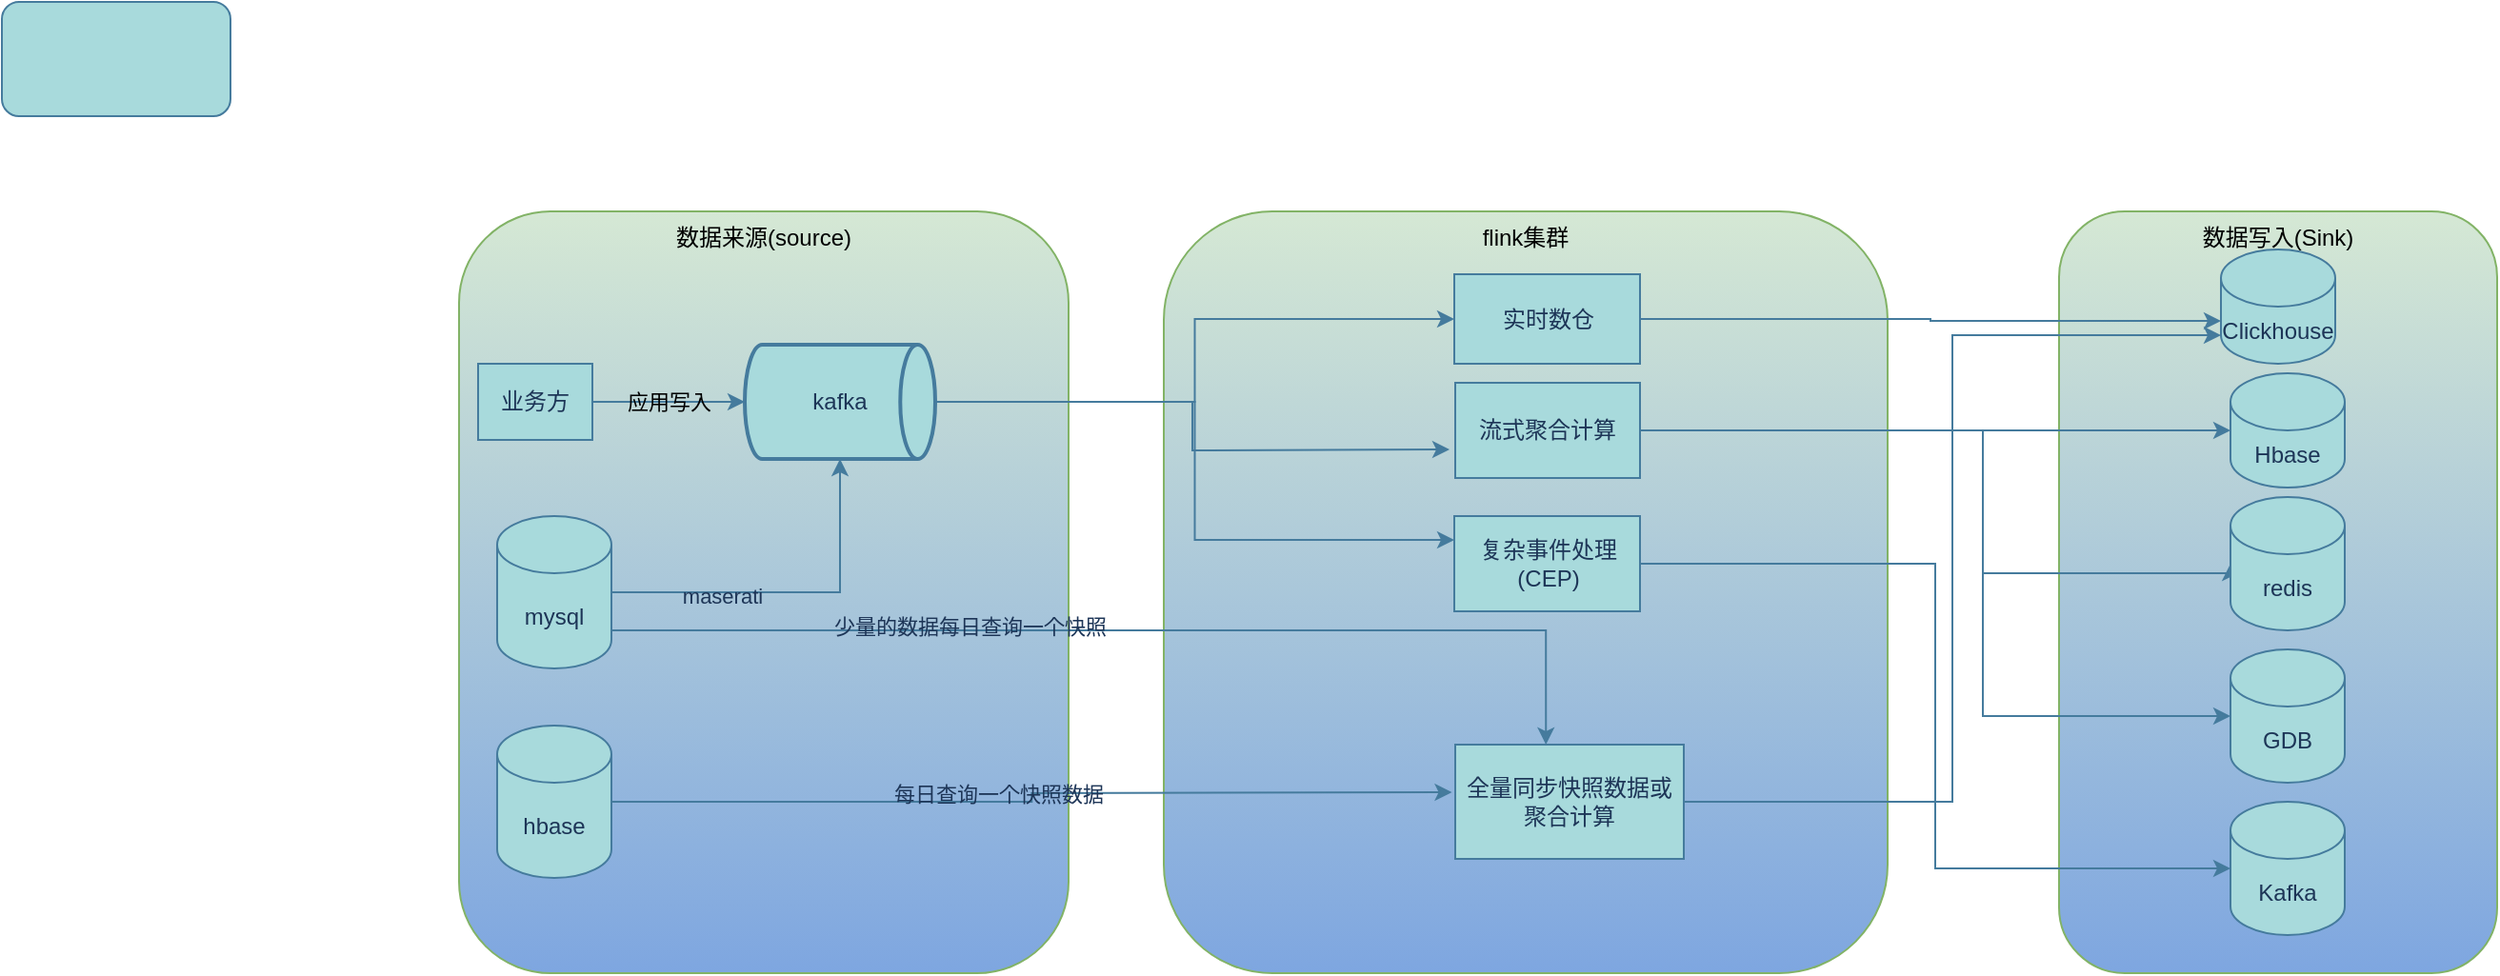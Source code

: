 <mxfile version="21.6.3" type="github">
  <diagram name="第 1 页" id="94hxMQf1f1ccbsNXS2pD">
    <mxGraphModel dx="2318" dy="797" grid="1" gridSize="10" guides="1" tooltips="1" connect="1" arrows="1" fold="1" page="1" pageScale="1" pageWidth="850" pageHeight="1100" math="0" shadow="0">
      <root>
        <mxCell id="0" />
        <mxCell id="1" parent="0" />
        <mxCell id="egGiUPq1Yu2xdMAI3CKH-1" value="flink集群" style="rounded=1;whiteSpace=wrap;html=1;verticalAlign=top;labelBackgroundColor=none;fillColor=#d5e8d4;strokeColor=#82b366;labelBorderColor=none;gradientColor=#7EA6E0;" vertex="1" parent="1">
          <mxGeometry x="390" y="160" width="380" height="400" as="geometry" />
        </mxCell>
        <mxCell id="egGiUPq1Yu2xdMAI3CKH-18" value="数据来源(source)" style="rounded=1;whiteSpace=wrap;html=1;verticalAlign=top;labelBackgroundColor=none;fillColor=#d5e8d4;strokeColor=#82b366;labelBorderColor=none;gradientColor=#7EA6E0;" vertex="1" parent="1">
          <mxGeometry x="20" y="160" width="320" height="400" as="geometry" />
        </mxCell>
        <mxCell id="egGiUPq1Yu2xdMAI3CKH-26" style="edgeStyle=orthogonalEdgeStyle;rounded=0;orthogonalLoop=1;jettySize=auto;html=1;labelBackgroundColor=none;strokeColor=#457B9D;fontColor=default;labelBorderColor=none;" edge="1" parent="1" source="egGiUPq1Yu2xdMAI3CKH-19" target="egGiUPq1Yu2xdMAI3CKH-21">
          <mxGeometry relative="1" as="geometry" />
        </mxCell>
        <mxCell id="egGiUPq1Yu2xdMAI3CKH-27" value="maserati" style="edgeLabel;html=1;align=center;verticalAlign=middle;resizable=0;points=[];labelBackgroundColor=none;fontColor=#1D3557;labelBorderColor=none;" vertex="1" connectable="0" parent="egGiUPq1Yu2xdMAI3CKH-26">
          <mxGeometry x="-0.39" y="-2" relative="1" as="geometry">
            <mxPoint as="offset" />
          </mxGeometry>
        </mxCell>
        <mxCell id="egGiUPq1Yu2xdMAI3CKH-31" style="edgeStyle=orthogonalEdgeStyle;rounded=0;orthogonalLoop=1;jettySize=auto;html=1;entryX=0.5;entryY=0;entryDx=0;entryDy=0;labelBackgroundColor=none;strokeColor=#457B9D;fontColor=default;labelBorderColor=none;" edge="1" parent="1" source="egGiUPq1Yu2xdMAI3CKH-19">
          <mxGeometry relative="1" as="geometry">
            <mxPoint x="590.625" y="440" as="targetPoint" />
            <Array as="points">
              <mxPoint x="591" y="380" />
            </Array>
          </mxGeometry>
        </mxCell>
        <mxCell id="egGiUPq1Yu2xdMAI3CKH-32" value="少量的数据每日查询一个快照" style="edgeLabel;html=1;align=center;verticalAlign=middle;resizable=0;points=[];labelBackgroundColor=none;fontColor=#1D3557;labelBorderColor=none;" vertex="1" connectable="0" parent="egGiUPq1Yu2xdMAI3CKH-31">
          <mxGeometry x="-0.318" y="2" relative="1" as="geometry">
            <mxPoint as="offset" />
          </mxGeometry>
        </mxCell>
        <mxCell id="egGiUPq1Yu2xdMAI3CKH-19" value="mysql" style="shape=cylinder3;whiteSpace=wrap;html=1;boundedLbl=1;backgroundOutline=1;size=15;labelBackgroundColor=none;fillColor=#A8DADC;strokeColor=#457B9D;fontColor=#1D3557;labelBorderColor=none;" vertex="1" parent="1">
          <mxGeometry x="40" y="320" width="60" height="80" as="geometry" />
        </mxCell>
        <mxCell id="egGiUPq1Yu2xdMAI3CKH-30" style="edgeStyle=orthogonalEdgeStyle;rounded=0;orthogonalLoop=1;jettySize=auto;html=1;labelBackgroundColor=none;strokeColor=#457B9D;fontColor=default;labelBorderColor=none;" edge="1" parent="1" source="egGiUPq1Yu2xdMAI3CKH-20">
          <mxGeometry relative="1" as="geometry">
            <mxPoint x="541.25" y="465" as="targetPoint" />
          </mxGeometry>
        </mxCell>
        <mxCell id="egGiUPq1Yu2xdMAI3CKH-33" value="每日查询一个快照数据" style="edgeLabel;html=1;align=center;verticalAlign=middle;resizable=0;points=[];labelBackgroundColor=none;fontColor=#1D3557;labelBorderColor=none;" vertex="1" connectable="0" parent="egGiUPq1Yu2xdMAI3CKH-30">
          <mxGeometry x="-0.092" y="4" relative="1" as="geometry">
            <mxPoint as="offset" />
          </mxGeometry>
        </mxCell>
        <mxCell id="egGiUPq1Yu2xdMAI3CKH-20" value="hbase" style="shape=cylinder3;whiteSpace=wrap;html=1;boundedLbl=1;backgroundOutline=1;size=15;labelBackgroundColor=none;fillColor=#A8DADC;strokeColor=#457B9D;fontColor=#1D3557;labelBorderColor=none;" vertex="1" parent="1">
          <mxGeometry x="40" y="430" width="60" height="80" as="geometry" />
        </mxCell>
        <mxCell id="egGiUPq1Yu2xdMAI3CKH-29" style="edgeStyle=orthogonalEdgeStyle;rounded=0;orthogonalLoop=1;jettySize=auto;html=1;entryX=0;entryY=0.5;entryDx=0;entryDy=0;labelBackgroundColor=none;strokeColor=#457B9D;fontColor=default;labelBorderColor=none;" edge="1" parent="1" source="egGiUPq1Yu2xdMAI3CKH-21" target="egGiUPq1Yu2xdMAI3CKH-8">
          <mxGeometry relative="1" as="geometry" />
        </mxCell>
        <mxCell id="egGiUPq1Yu2xdMAI3CKH-35" style="edgeStyle=orthogonalEdgeStyle;rounded=0;orthogonalLoop=1;jettySize=auto;html=1;labelBackgroundColor=none;strokeColor=#457B9D;fontColor=default;labelBorderColor=none;" edge="1" parent="1" source="egGiUPq1Yu2xdMAI3CKH-21">
          <mxGeometry relative="1" as="geometry">
            <mxPoint x="540" y="285" as="targetPoint" />
          </mxGeometry>
        </mxCell>
        <mxCell id="egGiUPq1Yu2xdMAI3CKH-63" style="edgeStyle=orthogonalEdgeStyle;rounded=0;orthogonalLoop=1;jettySize=auto;html=1;entryX=0;entryY=0.25;entryDx=0;entryDy=0;labelBackgroundColor=none;strokeColor=#457B9D;fontColor=default;labelBorderColor=none;" edge="1" parent="1" source="egGiUPq1Yu2xdMAI3CKH-21" target="egGiUPq1Yu2xdMAI3CKH-61">
          <mxGeometry relative="1" as="geometry" />
        </mxCell>
        <mxCell id="egGiUPq1Yu2xdMAI3CKH-21" value="kafka" style="strokeWidth=2;html=1;shape=mxgraph.flowchart.direct_data;whiteSpace=wrap;labelBackgroundColor=none;fillColor=#A8DADC;strokeColor=#457B9D;fontColor=#1D3557;labelBorderColor=none;" vertex="1" parent="1">
          <mxGeometry x="170" y="230" width="100" height="60" as="geometry" />
        </mxCell>
        <mxCell id="egGiUPq1Yu2xdMAI3CKH-25" value="应用写入" style="edgeStyle=orthogonalEdgeStyle;rounded=0;orthogonalLoop=1;jettySize=auto;html=1;labelBackgroundColor=none;strokeColor=#457B9D;fontColor=default;labelBorderColor=none;" edge="1" parent="1" source="egGiUPq1Yu2xdMAI3CKH-23" target="egGiUPq1Yu2xdMAI3CKH-21">
          <mxGeometry relative="1" as="geometry" />
        </mxCell>
        <mxCell id="egGiUPq1Yu2xdMAI3CKH-23" value="业务方" style="rounded=0;whiteSpace=wrap;html=1;labelBackgroundColor=none;fillColor=#A8DADC;strokeColor=#457B9D;fontColor=#1D3557;labelBorderColor=none;" vertex="1" parent="1">
          <mxGeometry x="30" y="240" width="60" height="40" as="geometry" />
        </mxCell>
        <mxCell id="egGiUPq1Yu2xdMAI3CKH-48" value="数据写入(Sink)" style="rounded=1;whiteSpace=wrap;html=1;verticalAlign=top;labelBackgroundColor=none;fillColor=#d5e8d4;strokeColor=#82b366;labelBorderColor=none;gradientColor=#7EA6E0;" vertex="1" parent="1">
          <mxGeometry x="860" y="160" width="230" height="400" as="geometry" />
        </mxCell>
        <mxCell id="egGiUPq1Yu2xdMAI3CKH-49" value="Clickhouse" style="shape=cylinder3;whiteSpace=wrap;html=1;boundedLbl=1;backgroundOutline=1;size=15;labelBackgroundColor=none;fillColor=#A8DADC;strokeColor=#457B9D;fontColor=#1D3557;labelBorderColor=none;" vertex="1" parent="1">
          <mxGeometry x="945" y="180" width="60" height="60" as="geometry" />
        </mxCell>
        <mxCell id="egGiUPq1Yu2xdMAI3CKH-58" value="Kafka" style="shape=cylinder3;whiteSpace=wrap;html=1;boundedLbl=1;backgroundOutline=1;size=15;labelBackgroundColor=none;fillColor=#A8DADC;strokeColor=#457B9D;fontColor=#1D3557;labelBorderColor=none;" vertex="1" parent="1">
          <mxGeometry x="950" y="470" width="60" height="70" as="geometry" />
        </mxCell>
        <mxCell id="egGiUPq1Yu2xdMAI3CKH-64" style="edgeStyle=orthogonalEdgeStyle;rounded=0;orthogonalLoop=1;jettySize=auto;html=1;entryX=0;entryY=0.5;entryDx=0;entryDy=0;entryPerimeter=0;labelBackgroundColor=none;strokeColor=#457B9D;fontColor=default;labelBorderColor=none;" edge="1" parent="1" source="egGiUPq1Yu2xdMAI3CKH-61" target="egGiUPq1Yu2xdMAI3CKH-58">
          <mxGeometry relative="1" as="geometry" />
        </mxCell>
        <mxCell id="egGiUPq1Yu2xdMAI3CKH-61" value="复杂事件处理(CEP)" style="rounded=0;whiteSpace=wrap;html=1;labelBackgroundColor=none;fillColor=#A8DADC;strokeColor=#457B9D;fontColor=#1D3557;labelBorderColor=none;" vertex="1" parent="1">
          <mxGeometry x="542.5" y="320" width="97.5" height="50" as="geometry" />
        </mxCell>
        <mxCell id="egGiUPq1Yu2xdMAI3CKH-62" value="" style="endArrow=classic;html=1;rounded=0;entryX=0;entryY=0.5;entryDx=0;entryDy=0;entryPerimeter=0;labelBackgroundColor=none;strokeColor=#457B9D;fontColor=default;labelBorderColor=none;" edge="1" parent="1" target="egGiUPq1Yu2xdMAI3CKH-8">
          <mxGeometry width="50" height="50" relative="1" as="geometry">
            <mxPoint x="600" y="230" as="sourcePoint" />
            <mxPoint x="945" y="220" as="targetPoint" />
          </mxGeometry>
        </mxCell>
        <mxCell id="egGiUPq1Yu2xdMAI3CKH-65" style="edgeStyle=orthogonalEdgeStyle;rounded=0;orthogonalLoop=1;jettySize=auto;html=1;entryX=0;entryY=0;entryDx=0;entryDy=37.5;entryPerimeter=0;labelBackgroundColor=none;strokeColor=#457B9D;fontColor=default;labelBorderColor=none;" edge="1" parent="1" source="egGiUPq1Yu2xdMAI3CKH-8" target="egGiUPq1Yu2xdMAI3CKH-49">
          <mxGeometry relative="1" as="geometry" />
        </mxCell>
        <mxCell id="egGiUPq1Yu2xdMAI3CKH-8" value="实时数仓" style="rounded=0;whiteSpace=wrap;html=1;labelBackgroundColor=none;fillColor=#A8DADC;strokeColor=#457B9D;fontColor=#1D3557;labelBorderColor=none;" vertex="1" parent="1">
          <mxGeometry x="542.5" y="193" width="97.5" height="47" as="geometry" />
        </mxCell>
        <mxCell id="egGiUPq1Yu2xdMAI3CKH-77" style="edgeStyle=orthogonalEdgeStyle;rounded=0;orthogonalLoop=1;jettySize=auto;html=1;labelBackgroundColor=none;strokeColor=#457B9D;fontColor=default;labelBorderColor=none;" edge="1" parent="1" source="egGiUPq1Yu2xdMAI3CKH-75" target="egGiUPq1Yu2xdMAI3CKH-76">
          <mxGeometry relative="1" as="geometry" />
        </mxCell>
        <mxCell id="egGiUPq1Yu2xdMAI3CKH-79" style="edgeStyle=orthogonalEdgeStyle;rounded=0;orthogonalLoop=1;jettySize=auto;html=1;entryX=0;entryY=0.5;entryDx=0;entryDy=0;entryPerimeter=0;labelBackgroundColor=none;strokeColor=#457B9D;fontColor=default;labelBorderColor=none;" edge="1" parent="1" source="egGiUPq1Yu2xdMAI3CKH-75" target="egGiUPq1Yu2xdMAI3CKH-78">
          <mxGeometry relative="1" as="geometry">
            <Array as="points">
              <mxPoint x="820" y="275" />
              <mxPoint x="820" y="350" />
              <mxPoint x="950" y="350" />
            </Array>
          </mxGeometry>
        </mxCell>
        <mxCell id="egGiUPq1Yu2xdMAI3CKH-81" style="edgeStyle=orthogonalEdgeStyle;rounded=0;orthogonalLoop=1;jettySize=auto;html=1;entryX=0;entryY=0.5;entryDx=0;entryDy=0;entryPerimeter=0;labelBackgroundColor=none;strokeColor=#457B9D;fontColor=default;labelBorderColor=none;" edge="1" parent="1" source="egGiUPq1Yu2xdMAI3CKH-75" target="egGiUPq1Yu2xdMAI3CKH-80">
          <mxGeometry relative="1" as="geometry">
            <Array as="points">
              <mxPoint x="820" y="275" />
              <mxPoint x="820" y="425" />
            </Array>
          </mxGeometry>
        </mxCell>
        <mxCell id="egGiUPq1Yu2xdMAI3CKH-75" value="流式聚合计算" style="rounded=0;whiteSpace=wrap;html=1;labelBackgroundColor=none;fillColor=#A8DADC;strokeColor=#457B9D;fontColor=#1D3557;labelBorderColor=none;" vertex="1" parent="1">
          <mxGeometry x="543" y="250" width="97" height="50" as="geometry" />
        </mxCell>
        <mxCell id="egGiUPq1Yu2xdMAI3CKH-76" value="Hbase" style="shape=cylinder3;whiteSpace=wrap;html=1;boundedLbl=1;backgroundOutline=1;size=15;labelBackgroundColor=none;fillColor=#A8DADC;strokeColor=#457B9D;fontColor=#1D3557;labelBorderColor=none;" vertex="1" parent="1">
          <mxGeometry x="950" y="245" width="60" height="60" as="geometry" />
        </mxCell>
        <mxCell id="egGiUPq1Yu2xdMAI3CKH-78" value="redis" style="shape=cylinder3;whiteSpace=wrap;html=1;boundedLbl=1;backgroundOutline=1;size=15;labelBackgroundColor=none;fillColor=#A8DADC;strokeColor=#457B9D;fontColor=#1D3557;labelBorderColor=none;" vertex="1" parent="1">
          <mxGeometry x="950" y="310" width="60" height="70" as="geometry" />
        </mxCell>
        <mxCell id="egGiUPq1Yu2xdMAI3CKH-80" value="GDB" style="shape=cylinder3;whiteSpace=wrap;html=1;boundedLbl=1;backgroundOutline=1;size=15;labelBackgroundColor=none;fillColor=#A8DADC;strokeColor=#457B9D;fontColor=#1D3557;labelBorderColor=none;" vertex="1" parent="1">
          <mxGeometry x="950" y="390" width="60" height="70" as="geometry" />
        </mxCell>
        <mxCell id="egGiUPq1Yu2xdMAI3CKH-83" value="" style="rounded=1;whiteSpace=wrap;html=1;strokeColor=#457B9D;fontColor=#1D3557;fillColor=#A8DADC;" vertex="1" parent="1">
          <mxGeometry x="-220" y="50" width="120" height="60" as="geometry" />
        </mxCell>
        <mxCell id="egGiUPq1Yu2xdMAI3CKH-86" style="edgeStyle=orthogonalEdgeStyle;rounded=0;orthogonalLoop=1;jettySize=auto;html=1;entryX=0;entryY=1;entryDx=0;entryDy=-15;entryPerimeter=0;strokeColor=#457B9D;fontColor=#1D3557;fillColor=#A8DADC;labelBackgroundColor=none;labelBorderColor=none;" edge="1" parent="1" source="egGiUPq1Yu2xdMAI3CKH-85" target="egGiUPq1Yu2xdMAI3CKH-49">
          <mxGeometry relative="1" as="geometry" />
        </mxCell>
        <mxCell id="egGiUPq1Yu2xdMAI3CKH-85" value="全量同步快照数据或聚合计算" style="rounded=0;whiteSpace=wrap;html=1;strokeColor=#457B9D;fontColor=#1D3557;fillColor=#A8DADC;labelBackgroundColor=none;labelBorderColor=none;" vertex="1" parent="1">
          <mxGeometry x="543" y="440" width="120" height="60" as="geometry" />
        </mxCell>
      </root>
    </mxGraphModel>
  </diagram>
</mxfile>
